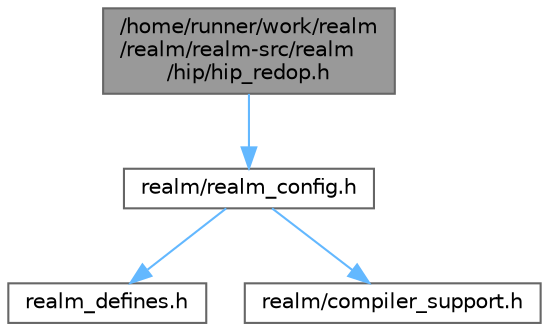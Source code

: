 digraph "/home/runner/work/realm/realm/realm-src/realm/hip/hip_redop.h"
{
 // LATEX_PDF_SIZE
  bgcolor="transparent";
  edge [fontname=Helvetica,fontsize=10,labelfontname=Helvetica,labelfontsize=10];
  node [fontname=Helvetica,fontsize=10,shape=box,height=0.2,width=0.4];
  Node1 [id="Node000001",label="/home/runner/work/realm\l/realm/realm-src/realm\l/hip/hip_redop.h",height=0.2,width=0.4,color="gray40", fillcolor="grey60", style="filled", fontcolor="black",tooltip=" "];
  Node1 -> Node2 [id="edge1_Node000001_Node000002",color="steelblue1",style="solid",tooltip=" "];
  Node2 [id="Node000002",label="realm/realm_config.h",height=0.2,width=0.4,color="grey40", fillcolor="white", style="filled",URL="$realm__config_8h.html",tooltip=" "];
  Node2 -> Node3 [id="edge2_Node000002_Node000003",color="steelblue1",style="solid",tooltip=" "];
  Node3 [id="Node000003",label="realm_defines.h",height=0.2,width=0.4,color="grey40", fillcolor="white", style="filled",URL="$realm__defines_8h.html",tooltip=" "];
  Node2 -> Node4 [id="edge3_Node000002_Node000004",color="steelblue1",style="solid",tooltip=" "];
  Node4 [id="Node000004",label="realm/compiler_support.h",height=0.2,width=0.4,color="grey40", fillcolor="white", style="filled",URL="$compiler__support_8h.html",tooltip=" "];
}
